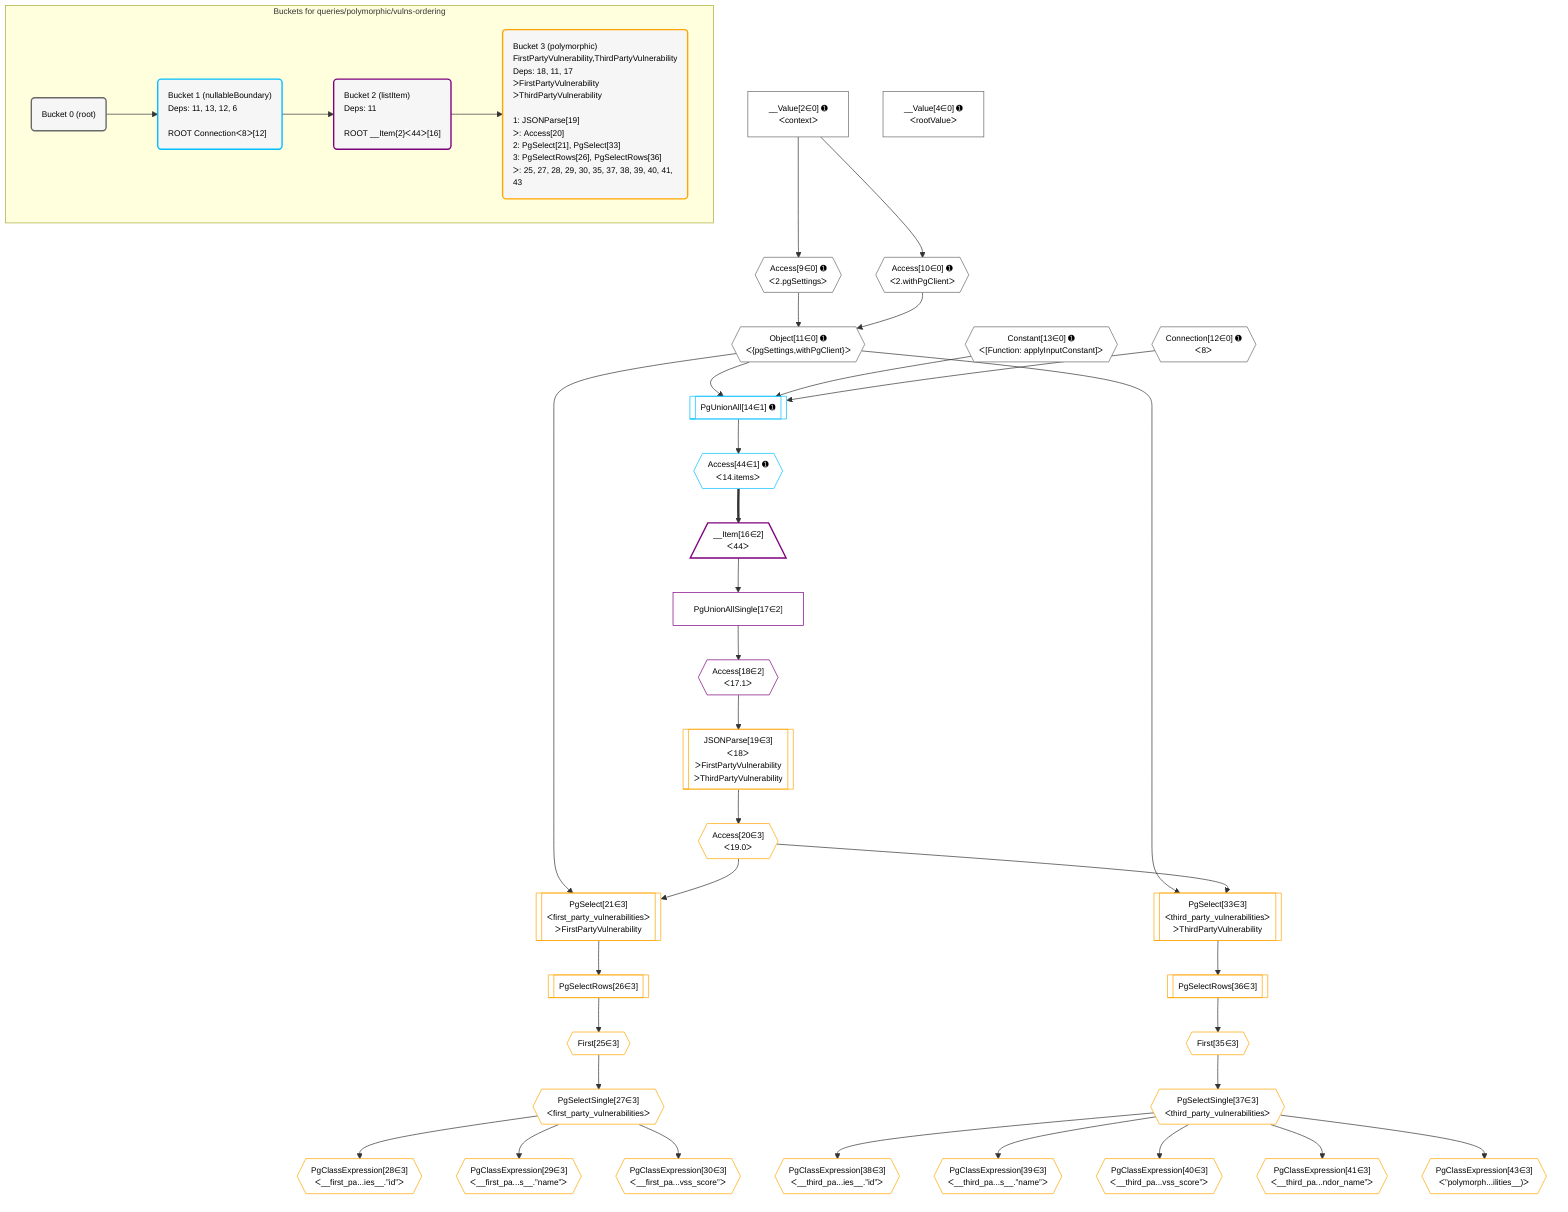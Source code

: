 %%{init: {'themeVariables': { 'fontSize': '12px'}}}%%
graph TD
    classDef path fill:#eee,stroke:#000,color:#000
    classDef plan fill:#fff,stroke-width:1px,color:#000
    classDef itemplan fill:#fff,stroke-width:2px,color:#000
    classDef unbatchedplan fill:#dff,stroke-width:1px,color:#000
    classDef sideeffectplan fill:#fcc,stroke-width:2px,color:#000
    classDef bucket fill:#f6f6f6,color:#000,stroke-width:2px,text-align:left


    %% plan dependencies
    Connection12{{"Connection[12∈0] ➊<br />ᐸ8ᐳ"}}:::plan
    Object11{{"Object[11∈0] ➊<br />ᐸ{pgSettings,withPgClient}ᐳ"}}:::plan
    Access9{{"Access[9∈0] ➊<br />ᐸ2.pgSettingsᐳ"}}:::plan
    Access10{{"Access[10∈0] ➊<br />ᐸ2.withPgClientᐳ"}}:::plan
    Access9 & Access10 --> Object11
    __Value2["__Value[2∈0] ➊<br />ᐸcontextᐳ"]:::plan
    __Value2 --> Access9
    __Value2 --> Access10
    __Value4["__Value[4∈0] ➊<br />ᐸrootValueᐳ"]:::plan
    Constant13{{"Constant[13∈0] ➊<br />ᐸ[Function: applyInputConstant]ᐳ"}}:::plan
    PgUnionAll14[["PgUnionAll[14∈1] ➊"]]:::plan
    Object11 & Constant13 & Connection12 --> PgUnionAll14
    Access44{{"Access[44∈1] ➊<br />ᐸ14.itemsᐳ"}}:::plan
    PgUnionAll14 --> Access44
    __Item16[/"__Item[16∈2]<br />ᐸ44ᐳ"\]:::itemplan
    Access44 ==> __Item16
    PgUnionAllSingle17["PgUnionAllSingle[17∈2]"]:::plan
    __Item16 --> PgUnionAllSingle17
    Access18{{"Access[18∈2]<br />ᐸ17.1ᐳ"}}:::plan
    PgUnionAllSingle17 --> Access18
    PgSelect21[["PgSelect[21∈3]<br />ᐸfirst_party_vulnerabilitiesᐳ<br />ᐳFirstPartyVulnerability"]]:::plan
    Access20{{"Access[20∈3]<br />ᐸ19.0ᐳ"}}:::plan
    Object11 & Access20 --> PgSelect21
    PgSelect33[["PgSelect[33∈3]<br />ᐸthird_party_vulnerabilitiesᐳ<br />ᐳThirdPartyVulnerability"]]:::plan
    Object11 & Access20 --> PgSelect33
    JSONParse19[["JSONParse[19∈3]<br />ᐸ18ᐳ<br />ᐳFirstPartyVulnerability<br />ᐳThirdPartyVulnerability"]]:::plan
    Access18 --> JSONParse19
    JSONParse19 --> Access20
    First25{{"First[25∈3]"}}:::plan
    PgSelectRows26[["PgSelectRows[26∈3]"]]:::plan
    PgSelectRows26 --> First25
    PgSelect21 --> PgSelectRows26
    PgSelectSingle27{{"PgSelectSingle[27∈3]<br />ᐸfirst_party_vulnerabilitiesᐳ"}}:::plan
    First25 --> PgSelectSingle27
    PgClassExpression28{{"PgClassExpression[28∈3]<br />ᐸ__first_pa...ies__.”id”ᐳ"}}:::plan
    PgSelectSingle27 --> PgClassExpression28
    PgClassExpression29{{"PgClassExpression[29∈3]<br />ᐸ__first_pa...s__.”name”ᐳ"}}:::plan
    PgSelectSingle27 --> PgClassExpression29
    PgClassExpression30{{"PgClassExpression[30∈3]<br />ᐸ__first_pa...vss_score”ᐳ"}}:::plan
    PgSelectSingle27 --> PgClassExpression30
    First35{{"First[35∈3]"}}:::plan
    PgSelectRows36[["PgSelectRows[36∈3]"]]:::plan
    PgSelectRows36 --> First35
    PgSelect33 --> PgSelectRows36
    PgSelectSingle37{{"PgSelectSingle[37∈3]<br />ᐸthird_party_vulnerabilitiesᐳ"}}:::plan
    First35 --> PgSelectSingle37
    PgClassExpression38{{"PgClassExpression[38∈3]<br />ᐸ__third_pa...ies__.”id”ᐳ"}}:::plan
    PgSelectSingle37 --> PgClassExpression38
    PgClassExpression39{{"PgClassExpression[39∈3]<br />ᐸ__third_pa...s__.”name”ᐳ"}}:::plan
    PgSelectSingle37 --> PgClassExpression39
    PgClassExpression40{{"PgClassExpression[40∈3]<br />ᐸ__third_pa...vss_score”ᐳ"}}:::plan
    PgSelectSingle37 --> PgClassExpression40
    PgClassExpression41{{"PgClassExpression[41∈3]<br />ᐸ__third_pa...ndor_name”ᐳ"}}:::plan
    PgSelectSingle37 --> PgClassExpression41
    PgClassExpression43{{"PgClassExpression[43∈3]<br />ᐸ”polymorph...ilities__)ᐳ"}}:::plan
    PgSelectSingle37 --> PgClassExpression43

    %% define steps

    subgraph "Buckets for queries/polymorphic/vulns-ordering"
    Bucket0("Bucket 0 (root)"):::bucket
    classDef bucket0 stroke:#696969
    class Bucket0,__Value2,__Value4,Access9,Access10,Object11,Connection12,Constant13 bucket0
    Bucket1("Bucket 1 (nullableBoundary)<br />Deps: 11, 13, 12, 6<br /><br />ROOT Connectionᐸ8ᐳ[12]"):::bucket
    classDef bucket1 stroke:#00bfff
    class Bucket1,PgUnionAll14,Access44 bucket1
    Bucket2("Bucket 2 (listItem)<br />Deps: 11<br /><br />ROOT __Item{2}ᐸ44ᐳ[16]"):::bucket
    classDef bucket2 stroke:#7f007f
    class Bucket2,__Item16,PgUnionAllSingle17,Access18 bucket2
    Bucket3("Bucket 3 (polymorphic)<br />FirstPartyVulnerability,ThirdPartyVulnerability<br />Deps: 18, 11, 17<br />ᐳFirstPartyVulnerability<br />ᐳThirdPartyVulnerability<br /><br />1: JSONParse[19]<br />ᐳ: Access[20]<br />2: PgSelect[21], PgSelect[33]<br />3: PgSelectRows[26], PgSelectRows[36]<br />ᐳ: 25, 27, 28, 29, 30, 35, 37, 38, 39, 40, 41, 43"):::bucket
    classDef bucket3 stroke:#ffa500
    class Bucket3,JSONParse19,Access20,PgSelect21,First25,PgSelectRows26,PgSelectSingle27,PgClassExpression28,PgClassExpression29,PgClassExpression30,PgSelect33,First35,PgSelectRows36,PgSelectSingle37,PgClassExpression38,PgClassExpression39,PgClassExpression40,PgClassExpression41,PgClassExpression43 bucket3
    Bucket0 --> Bucket1
    Bucket1 --> Bucket2
    Bucket2 --> Bucket3
    end